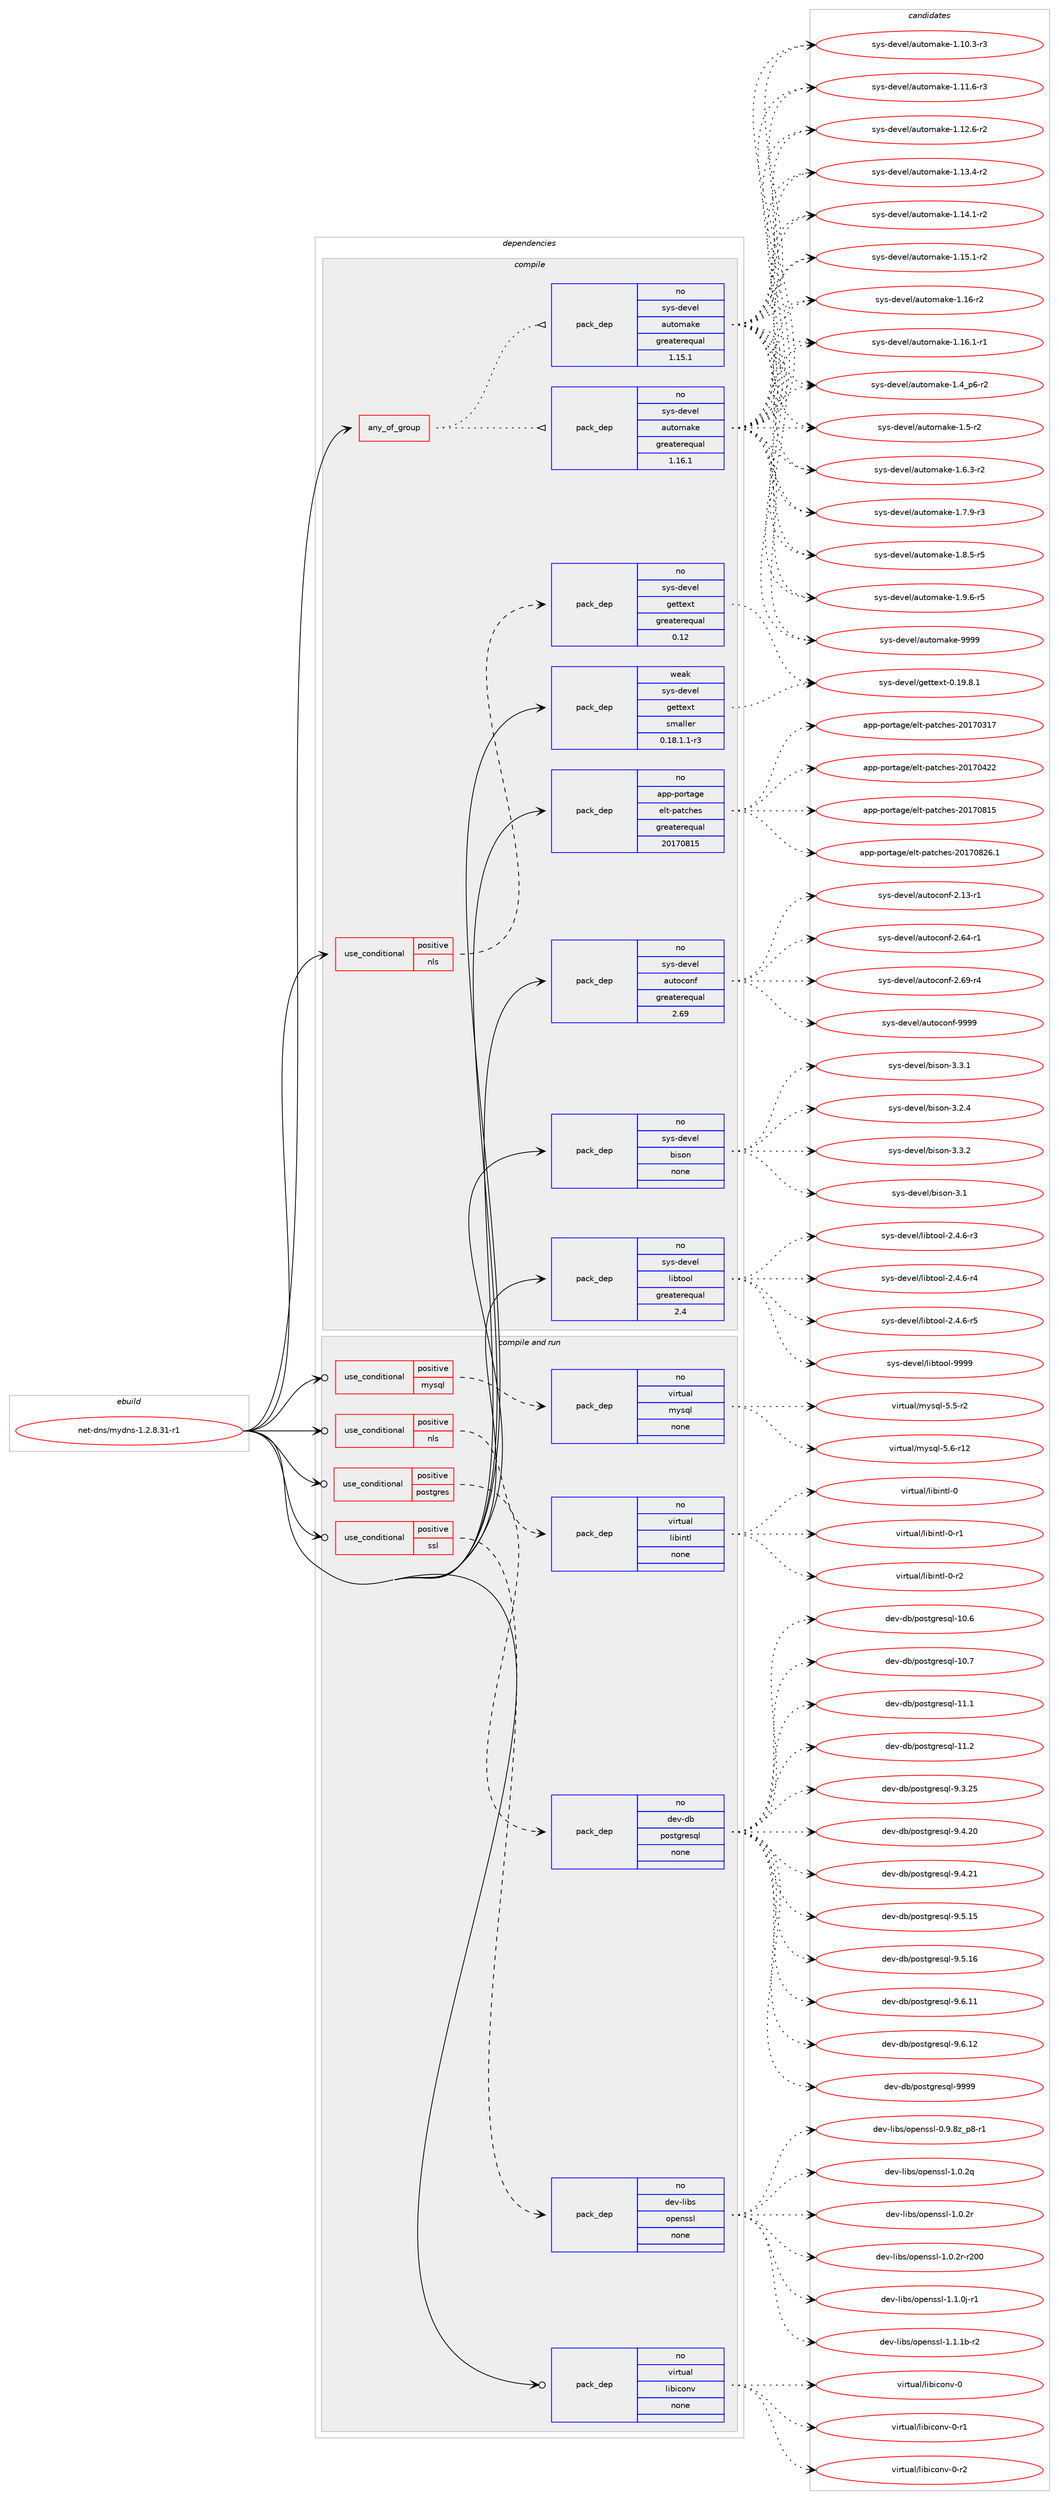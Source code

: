 digraph prolog {

# *************
# Graph options
# *************

newrank=true;
concentrate=true;
compound=true;
graph [rankdir=LR,fontname=Helvetica,fontsize=10,ranksep=1.5];#, ranksep=2.5, nodesep=0.2];
edge  [arrowhead=vee];
node  [fontname=Helvetica,fontsize=10];

# **********
# The ebuild
# **********

subgraph cluster_leftcol {
color=gray;
rank=same;
label=<<i>ebuild</i>>;
id [label="net-dns/mydns-1.2.8.31-r1", color=red, width=4, href="../net-dns/mydns-1.2.8.31-r1.svg"];
}

# ****************
# The dependencies
# ****************

subgraph cluster_midcol {
color=gray;
label=<<i>dependencies</i>>;
subgraph cluster_compile {
fillcolor="#eeeeee";
style=filled;
label=<<i>compile</i>>;
subgraph any25949 {
dependency1650916 [label=<<TABLE BORDER="0" CELLBORDER="1" CELLSPACING="0" CELLPADDING="4"><TR><TD CELLPADDING="10">any_of_group</TD></TR></TABLE>>, shape=none, color=red];subgraph pack1180217 {
dependency1650917 [label=<<TABLE BORDER="0" CELLBORDER="1" CELLSPACING="0" CELLPADDING="4" WIDTH="220"><TR><TD ROWSPAN="6" CELLPADDING="30">pack_dep</TD></TR><TR><TD WIDTH="110">no</TD></TR><TR><TD>sys-devel</TD></TR><TR><TD>automake</TD></TR><TR><TD>greaterequal</TD></TR><TR><TD>1.16.1</TD></TR></TABLE>>, shape=none, color=blue];
}
dependency1650916:e -> dependency1650917:w [weight=20,style="dotted",arrowhead="oinv"];
subgraph pack1180218 {
dependency1650918 [label=<<TABLE BORDER="0" CELLBORDER="1" CELLSPACING="0" CELLPADDING="4" WIDTH="220"><TR><TD ROWSPAN="6" CELLPADDING="30">pack_dep</TD></TR><TR><TD WIDTH="110">no</TD></TR><TR><TD>sys-devel</TD></TR><TR><TD>automake</TD></TR><TR><TD>greaterequal</TD></TR><TR><TD>1.15.1</TD></TR></TABLE>>, shape=none, color=blue];
}
dependency1650916:e -> dependency1650918:w [weight=20,style="dotted",arrowhead="oinv"];
}
id:e -> dependency1650916:w [weight=20,style="solid",arrowhead="vee"];
subgraph cond443969 {
dependency1650919 [label=<<TABLE BORDER="0" CELLBORDER="1" CELLSPACING="0" CELLPADDING="4"><TR><TD ROWSPAN="3" CELLPADDING="10">use_conditional</TD></TR><TR><TD>positive</TD></TR><TR><TD>nls</TD></TR></TABLE>>, shape=none, color=red];
subgraph pack1180219 {
dependency1650920 [label=<<TABLE BORDER="0" CELLBORDER="1" CELLSPACING="0" CELLPADDING="4" WIDTH="220"><TR><TD ROWSPAN="6" CELLPADDING="30">pack_dep</TD></TR><TR><TD WIDTH="110">no</TD></TR><TR><TD>sys-devel</TD></TR><TR><TD>gettext</TD></TR><TR><TD>greaterequal</TD></TR><TR><TD>0.12</TD></TR></TABLE>>, shape=none, color=blue];
}
dependency1650919:e -> dependency1650920:w [weight=20,style="dashed",arrowhead="vee"];
}
id:e -> dependency1650919:w [weight=20,style="solid",arrowhead="vee"];
subgraph pack1180220 {
dependency1650921 [label=<<TABLE BORDER="0" CELLBORDER="1" CELLSPACING="0" CELLPADDING="4" WIDTH="220"><TR><TD ROWSPAN="6" CELLPADDING="30">pack_dep</TD></TR><TR><TD WIDTH="110">no</TD></TR><TR><TD>app-portage</TD></TR><TR><TD>elt-patches</TD></TR><TR><TD>greaterequal</TD></TR><TR><TD>20170815</TD></TR></TABLE>>, shape=none, color=blue];
}
id:e -> dependency1650921:w [weight=20,style="solid",arrowhead="vee"];
subgraph pack1180221 {
dependency1650922 [label=<<TABLE BORDER="0" CELLBORDER="1" CELLSPACING="0" CELLPADDING="4" WIDTH="220"><TR><TD ROWSPAN="6" CELLPADDING="30">pack_dep</TD></TR><TR><TD WIDTH="110">no</TD></TR><TR><TD>sys-devel</TD></TR><TR><TD>autoconf</TD></TR><TR><TD>greaterequal</TD></TR><TR><TD>2.69</TD></TR></TABLE>>, shape=none, color=blue];
}
id:e -> dependency1650922:w [weight=20,style="solid",arrowhead="vee"];
subgraph pack1180222 {
dependency1650923 [label=<<TABLE BORDER="0" CELLBORDER="1" CELLSPACING="0" CELLPADDING="4" WIDTH="220"><TR><TD ROWSPAN="6" CELLPADDING="30">pack_dep</TD></TR><TR><TD WIDTH="110">no</TD></TR><TR><TD>sys-devel</TD></TR><TR><TD>bison</TD></TR><TR><TD>none</TD></TR><TR><TD></TD></TR></TABLE>>, shape=none, color=blue];
}
id:e -> dependency1650923:w [weight=20,style="solid",arrowhead="vee"];
subgraph pack1180223 {
dependency1650924 [label=<<TABLE BORDER="0" CELLBORDER="1" CELLSPACING="0" CELLPADDING="4" WIDTH="220"><TR><TD ROWSPAN="6" CELLPADDING="30">pack_dep</TD></TR><TR><TD WIDTH="110">no</TD></TR><TR><TD>sys-devel</TD></TR><TR><TD>libtool</TD></TR><TR><TD>greaterequal</TD></TR><TR><TD>2.4</TD></TR></TABLE>>, shape=none, color=blue];
}
id:e -> dependency1650924:w [weight=20,style="solid",arrowhead="vee"];
subgraph pack1180224 {
dependency1650925 [label=<<TABLE BORDER="0" CELLBORDER="1" CELLSPACING="0" CELLPADDING="4" WIDTH="220"><TR><TD ROWSPAN="6" CELLPADDING="30">pack_dep</TD></TR><TR><TD WIDTH="110">weak</TD></TR><TR><TD>sys-devel</TD></TR><TR><TD>gettext</TD></TR><TR><TD>smaller</TD></TR><TR><TD>0.18.1.1-r3</TD></TR></TABLE>>, shape=none, color=blue];
}
id:e -> dependency1650925:w [weight=20,style="solid",arrowhead="vee"];
}
subgraph cluster_compileandrun {
fillcolor="#eeeeee";
style=filled;
label=<<i>compile and run</i>>;
subgraph cond443970 {
dependency1650926 [label=<<TABLE BORDER="0" CELLBORDER="1" CELLSPACING="0" CELLPADDING="4"><TR><TD ROWSPAN="3" CELLPADDING="10">use_conditional</TD></TR><TR><TD>positive</TD></TR><TR><TD>mysql</TD></TR></TABLE>>, shape=none, color=red];
subgraph pack1180225 {
dependency1650927 [label=<<TABLE BORDER="0" CELLBORDER="1" CELLSPACING="0" CELLPADDING="4" WIDTH="220"><TR><TD ROWSPAN="6" CELLPADDING="30">pack_dep</TD></TR><TR><TD WIDTH="110">no</TD></TR><TR><TD>virtual</TD></TR><TR><TD>mysql</TD></TR><TR><TD>none</TD></TR><TR><TD></TD></TR></TABLE>>, shape=none, color=blue];
}
dependency1650926:e -> dependency1650927:w [weight=20,style="dashed",arrowhead="vee"];
}
id:e -> dependency1650926:w [weight=20,style="solid",arrowhead="odotvee"];
subgraph cond443971 {
dependency1650928 [label=<<TABLE BORDER="0" CELLBORDER="1" CELLSPACING="0" CELLPADDING="4"><TR><TD ROWSPAN="3" CELLPADDING="10">use_conditional</TD></TR><TR><TD>positive</TD></TR><TR><TD>nls</TD></TR></TABLE>>, shape=none, color=red];
subgraph pack1180226 {
dependency1650929 [label=<<TABLE BORDER="0" CELLBORDER="1" CELLSPACING="0" CELLPADDING="4" WIDTH="220"><TR><TD ROWSPAN="6" CELLPADDING="30">pack_dep</TD></TR><TR><TD WIDTH="110">no</TD></TR><TR><TD>virtual</TD></TR><TR><TD>libintl</TD></TR><TR><TD>none</TD></TR><TR><TD></TD></TR></TABLE>>, shape=none, color=blue];
}
dependency1650928:e -> dependency1650929:w [weight=20,style="dashed",arrowhead="vee"];
}
id:e -> dependency1650928:w [weight=20,style="solid",arrowhead="odotvee"];
subgraph cond443972 {
dependency1650930 [label=<<TABLE BORDER="0" CELLBORDER="1" CELLSPACING="0" CELLPADDING="4"><TR><TD ROWSPAN="3" CELLPADDING="10">use_conditional</TD></TR><TR><TD>positive</TD></TR><TR><TD>postgres</TD></TR></TABLE>>, shape=none, color=red];
subgraph pack1180227 {
dependency1650931 [label=<<TABLE BORDER="0" CELLBORDER="1" CELLSPACING="0" CELLPADDING="4" WIDTH="220"><TR><TD ROWSPAN="6" CELLPADDING="30">pack_dep</TD></TR><TR><TD WIDTH="110">no</TD></TR><TR><TD>dev-db</TD></TR><TR><TD>postgresql</TD></TR><TR><TD>none</TD></TR><TR><TD></TD></TR></TABLE>>, shape=none, color=blue];
}
dependency1650930:e -> dependency1650931:w [weight=20,style="dashed",arrowhead="vee"];
}
id:e -> dependency1650930:w [weight=20,style="solid",arrowhead="odotvee"];
subgraph cond443973 {
dependency1650932 [label=<<TABLE BORDER="0" CELLBORDER="1" CELLSPACING="0" CELLPADDING="4"><TR><TD ROWSPAN="3" CELLPADDING="10">use_conditional</TD></TR><TR><TD>positive</TD></TR><TR><TD>ssl</TD></TR></TABLE>>, shape=none, color=red];
subgraph pack1180228 {
dependency1650933 [label=<<TABLE BORDER="0" CELLBORDER="1" CELLSPACING="0" CELLPADDING="4" WIDTH="220"><TR><TD ROWSPAN="6" CELLPADDING="30">pack_dep</TD></TR><TR><TD WIDTH="110">no</TD></TR><TR><TD>dev-libs</TD></TR><TR><TD>openssl</TD></TR><TR><TD>none</TD></TR><TR><TD></TD></TR></TABLE>>, shape=none, color=blue];
}
dependency1650932:e -> dependency1650933:w [weight=20,style="dashed",arrowhead="vee"];
}
id:e -> dependency1650932:w [weight=20,style="solid",arrowhead="odotvee"];
subgraph pack1180229 {
dependency1650934 [label=<<TABLE BORDER="0" CELLBORDER="1" CELLSPACING="0" CELLPADDING="4" WIDTH="220"><TR><TD ROWSPAN="6" CELLPADDING="30">pack_dep</TD></TR><TR><TD WIDTH="110">no</TD></TR><TR><TD>virtual</TD></TR><TR><TD>libiconv</TD></TR><TR><TD>none</TD></TR><TR><TD></TD></TR></TABLE>>, shape=none, color=blue];
}
id:e -> dependency1650934:w [weight=20,style="solid",arrowhead="odotvee"];
}
subgraph cluster_run {
fillcolor="#eeeeee";
style=filled;
label=<<i>run</i>>;
}
}

# **************
# The candidates
# **************

subgraph cluster_choices {
rank=same;
color=gray;
label=<<i>candidates</i>>;

subgraph choice1180217 {
color=black;
nodesep=1;
choice11512111545100101118101108479711711611110997107101454946494846514511451 [label="sys-devel/automake-1.10.3-r3", color=red, width=4,href="../sys-devel/automake-1.10.3-r3.svg"];
choice11512111545100101118101108479711711611110997107101454946494946544511451 [label="sys-devel/automake-1.11.6-r3", color=red, width=4,href="../sys-devel/automake-1.11.6-r3.svg"];
choice11512111545100101118101108479711711611110997107101454946495046544511450 [label="sys-devel/automake-1.12.6-r2", color=red, width=4,href="../sys-devel/automake-1.12.6-r2.svg"];
choice11512111545100101118101108479711711611110997107101454946495146524511450 [label="sys-devel/automake-1.13.4-r2", color=red, width=4,href="../sys-devel/automake-1.13.4-r2.svg"];
choice11512111545100101118101108479711711611110997107101454946495246494511450 [label="sys-devel/automake-1.14.1-r2", color=red, width=4,href="../sys-devel/automake-1.14.1-r2.svg"];
choice11512111545100101118101108479711711611110997107101454946495346494511450 [label="sys-devel/automake-1.15.1-r2", color=red, width=4,href="../sys-devel/automake-1.15.1-r2.svg"];
choice1151211154510010111810110847971171161111099710710145494649544511450 [label="sys-devel/automake-1.16-r2", color=red, width=4,href="../sys-devel/automake-1.16-r2.svg"];
choice11512111545100101118101108479711711611110997107101454946495446494511449 [label="sys-devel/automake-1.16.1-r1", color=red, width=4,href="../sys-devel/automake-1.16.1-r1.svg"];
choice115121115451001011181011084797117116111109971071014549465295112544511450 [label="sys-devel/automake-1.4_p6-r2", color=red, width=4,href="../sys-devel/automake-1.4_p6-r2.svg"];
choice11512111545100101118101108479711711611110997107101454946534511450 [label="sys-devel/automake-1.5-r2", color=red, width=4,href="../sys-devel/automake-1.5-r2.svg"];
choice115121115451001011181011084797117116111109971071014549465446514511450 [label="sys-devel/automake-1.6.3-r2", color=red, width=4,href="../sys-devel/automake-1.6.3-r2.svg"];
choice115121115451001011181011084797117116111109971071014549465546574511451 [label="sys-devel/automake-1.7.9-r3", color=red, width=4,href="../sys-devel/automake-1.7.9-r3.svg"];
choice115121115451001011181011084797117116111109971071014549465646534511453 [label="sys-devel/automake-1.8.5-r5", color=red, width=4,href="../sys-devel/automake-1.8.5-r5.svg"];
choice115121115451001011181011084797117116111109971071014549465746544511453 [label="sys-devel/automake-1.9.6-r5", color=red, width=4,href="../sys-devel/automake-1.9.6-r5.svg"];
choice115121115451001011181011084797117116111109971071014557575757 [label="sys-devel/automake-9999", color=red, width=4,href="../sys-devel/automake-9999.svg"];
dependency1650917:e -> choice11512111545100101118101108479711711611110997107101454946494846514511451:w [style=dotted,weight="100"];
dependency1650917:e -> choice11512111545100101118101108479711711611110997107101454946494946544511451:w [style=dotted,weight="100"];
dependency1650917:e -> choice11512111545100101118101108479711711611110997107101454946495046544511450:w [style=dotted,weight="100"];
dependency1650917:e -> choice11512111545100101118101108479711711611110997107101454946495146524511450:w [style=dotted,weight="100"];
dependency1650917:e -> choice11512111545100101118101108479711711611110997107101454946495246494511450:w [style=dotted,weight="100"];
dependency1650917:e -> choice11512111545100101118101108479711711611110997107101454946495346494511450:w [style=dotted,weight="100"];
dependency1650917:e -> choice1151211154510010111810110847971171161111099710710145494649544511450:w [style=dotted,weight="100"];
dependency1650917:e -> choice11512111545100101118101108479711711611110997107101454946495446494511449:w [style=dotted,weight="100"];
dependency1650917:e -> choice115121115451001011181011084797117116111109971071014549465295112544511450:w [style=dotted,weight="100"];
dependency1650917:e -> choice11512111545100101118101108479711711611110997107101454946534511450:w [style=dotted,weight="100"];
dependency1650917:e -> choice115121115451001011181011084797117116111109971071014549465446514511450:w [style=dotted,weight="100"];
dependency1650917:e -> choice115121115451001011181011084797117116111109971071014549465546574511451:w [style=dotted,weight="100"];
dependency1650917:e -> choice115121115451001011181011084797117116111109971071014549465646534511453:w [style=dotted,weight="100"];
dependency1650917:e -> choice115121115451001011181011084797117116111109971071014549465746544511453:w [style=dotted,weight="100"];
dependency1650917:e -> choice115121115451001011181011084797117116111109971071014557575757:w [style=dotted,weight="100"];
}
subgraph choice1180218 {
color=black;
nodesep=1;
choice11512111545100101118101108479711711611110997107101454946494846514511451 [label="sys-devel/automake-1.10.3-r3", color=red, width=4,href="../sys-devel/automake-1.10.3-r3.svg"];
choice11512111545100101118101108479711711611110997107101454946494946544511451 [label="sys-devel/automake-1.11.6-r3", color=red, width=4,href="../sys-devel/automake-1.11.6-r3.svg"];
choice11512111545100101118101108479711711611110997107101454946495046544511450 [label="sys-devel/automake-1.12.6-r2", color=red, width=4,href="../sys-devel/automake-1.12.6-r2.svg"];
choice11512111545100101118101108479711711611110997107101454946495146524511450 [label="sys-devel/automake-1.13.4-r2", color=red, width=4,href="../sys-devel/automake-1.13.4-r2.svg"];
choice11512111545100101118101108479711711611110997107101454946495246494511450 [label="sys-devel/automake-1.14.1-r2", color=red, width=4,href="../sys-devel/automake-1.14.1-r2.svg"];
choice11512111545100101118101108479711711611110997107101454946495346494511450 [label="sys-devel/automake-1.15.1-r2", color=red, width=4,href="../sys-devel/automake-1.15.1-r2.svg"];
choice1151211154510010111810110847971171161111099710710145494649544511450 [label="sys-devel/automake-1.16-r2", color=red, width=4,href="../sys-devel/automake-1.16-r2.svg"];
choice11512111545100101118101108479711711611110997107101454946495446494511449 [label="sys-devel/automake-1.16.1-r1", color=red, width=4,href="../sys-devel/automake-1.16.1-r1.svg"];
choice115121115451001011181011084797117116111109971071014549465295112544511450 [label="sys-devel/automake-1.4_p6-r2", color=red, width=4,href="../sys-devel/automake-1.4_p6-r2.svg"];
choice11512111545100101118101108479711711611110997107101454946534511450 [label="sys-devel/automake-1.5-r2", color=red, width=4,href="../sys-devel/automake-1.5-r2.svg"];
choice115121115451001011181011084797117116111109971071014549465446514511450 [label="sys-devel/automake-1.6.3-r2", color=red, width=4,href="../sys-devel/automake-1.6.3-r2.svg"];
choice115121115451001011181011084797117116111109971071014549465546574511451 [label="sys-devel/automake-1.7.9-r3", color=red, width=4,href="../sys-devel/automake-1.7.9-r3.svg"];
choice115121115451001011181011084797117116111109971071014549465646534511453 [label="sys-devel/automake-1.8.5-r5", color=red, width=4,href="../sys-devel/automake-1.8.5-r5.svg"];
choice115121115451001011181011084797117116111109971071014549465746544511453 [label="sys-devel/automake-1.9.6-r5", color=red, width=4,href="../sys-devel/automake-1.9.6-r5.svg"];
choice115121115451001011181011084797117116111109971071014557575757 [label="sys-devel/automake-9999", color=red, width=4,href="../sys-devel/automake-9999.svg"];
dependency1650918:e -> choice11512111545100101118101108479711711611110997107101454946494846514511451:w [style=dotted,weight="100"];
dependency1650918:e -> choice11512111545100101118101108479711711611110997107101454946494946544511451:w [style=dotted,weight="100"];
dependency1650918:e -> choice11512111545100101118101108479711711611110997107101454946495046544511450:w [style=dotted,weight="100"];
dependency1650918:e -> choice11512111545100101118101108479711711611110997107101454946495146524511450:w [style=dotted,weight="100"];
dependency1650918:e -> choice11512111545100101118101108479711711611110997107101454946495246494511450:w [style=dotted,weight="100"];
dependency1650918:e -> choice11512111545100101118101108479711711611110997107101454946495346494511450:w [style=dotted,weight="100"];
dependency1650918:e -> choice1151211154510010111810110847971171161111099710710145494649544511450:w [style=dotted,weight="100"];
dependency1650918:e -> choice11512111545100101118101108479711711611110997107101454946495446494511449:w [style=dotted,weight="100"];
dependency1650918:e -> choice115121115451001011181011084797117116111109971071014549465295112544511450:w [style=dotted,weight="100"];
dependency1650918:e -> choice11512111545100101118101108479711711611110997107101454946534511450:w [style=dotted,weight="100"];
dependency1650918:e -> choice115121115451001011181011084797117116111109971071014549465446514511450:w [style=dotted,weight="100"];
dependency1650918:e -> choice115121115451001011181011084797117116111109971071014549465546574511451:w [style=dotted,weight="100"];
dependency1650918:e -> choice115121115451001011181011084797117116111109971071014549465646534511453:w [style=dotted,weight="100"];
dependency1650918:e -> choice115121115451001011181011084797117116111109971071014549465746544511453:w [style=dotted,weight="100"];
dependency1650918:e -> choice115121115451001011181011084797117116111109971071014557575757:w [style=dotted,weight="100"];
}
subgraph choice1180219 {
color=black;
nodesep=1;
choice1151211154510010111810110847103101116116101120116454846495746564649 [label="sys-devel/gettext-0.19.8.1", color=red, width=4,href="../sys-devel/gettext-0.19.8.1.svg"];
dependency1650920:e -> choice1151211154510010111810110847103101116116101120116454846495746564649:w [style=dotted,weight="100"];
}
subgraph choice1180220 {
color=black;
nodesep=1;
choice97112112451121111141169710310147101108116451129711699104101115455048495548514955 [label="app-portage/elt-patches-20170317", color=red, width=4,href="../app-portage/elt-patches-20170317.svg"];
choice97112112451121111141169710310147101108116451129711699104101115455048495548525050 [label="app-portage/elt-patches-20170422", color=red, width=4,href="../app-portage/elt-patches-20170422.svg"];
choice97112112451121111141169710310147101108116451129711699104101115455048495548564953 [label="app-portage/elt-patches-20170815", color=red, width=4,href="../app-portage/elt-patches-20170815.svg"];
choice971121124511211111411697103101471011081164511297116991041011154550484955485650544649 [label="app-portage/elt-patches-20170826.1", color=red, width=4,href="../app-portage/elt-patches-20170826.1.svg"];
dependency1650921:e -> choice97112112451121111141169710310147101108116451129711699104101115455048495548514955:w [style=dotted,weight="100"];
dependency1650921:e -> choice97112112451121111141169710310147101108116451129711699104101115455048495548525050:w [style=dotted,weight="100"];
dependency1650921:e -> choice97112112451121111141169710310147101108116451129711699104101115455048495548564953:w [style=dotted,weight="100"];
dependency1650921:e -> choice971121124511211111411697103101471011081164511297116991041011154550484955485650544649:w [style=dotted,weight="100"];
}
subgraph choice1180221 {
color=black;
nodesep=1;
choice1151211154510010111810110847971171161119911111010245504649514511449 [label="sys-devel/autoconf-2.13-r1", color=red, width=4,href="../sys-devel/autoconf-2.13-r1.svg"];
choice1151211154510010111810110847971171161119911111010245504654524511449 [label="sys-devel/autoconf-2.64-r1", color=red, width=4,href="../sys-devel/autoconf-2.64-r1.svg"];
choice1151211154510010111810110847971171161119911111010245504654574511452 [label="sys-devel/autoconf-2.69-r4", color=red, width=4,href="../sys-devel/autoconf-2.69-r4.svg"];
choice115121115451001011181011084797117116111991111101024557575757 [label="sys-devel/autoconf-9999", color=red, width=4,href="../sys-devel/autoconf-9999.svg"];
dependency1650922:e -> choice1151211154510010111810110847971171161119911111010245504649514511449:w [style=dotted,weight="100"];
dependency1650922:e -> choice1151211154510010111810110847971171161119911111010245504654524511449:w [style=dotted,weight="100"];
dependency1650922:e -> choice1151211154510010111810110847971171161119911111010245504654574511452:w [style=dotted,weight="100"];
dependency1650922:e -> choice115121115451001011181011084797117116111991111101024557575757:w [style=dotted,weight="100"];
}
subgraph choice1180222 {
color=black;
nodesep=1;
choice11512111545100101118101108479810511511111045514649 [label="sys-devel/bison-3.1", color=red, width=4,href="../sys-devel/bison-3.1.svg"];
choice115121115451001011181011084798105115111110455146504652 [label="sys-devel/bison-3.2.4", color=red, width=4,href="../sys-devel/bison-3.2.4.svg"];
choice115121115451001011181011084798105115111110455146514649 [label="sys-devel/bison-3.3.1", color=red, width=4,href="../sys-devel/bison-3.3.1.svg"];
choice115121115451001011181011084798105115111110455146514650 [label="sys-devel/bison-3.3.2", color=red, width=4,href="../sys-devel/bison-3.3.2.svg"];
dependency1650923:e -> choice11512111545100101118101108479810511511111045514649:w [style=dotted,weight="100"];
dependency1650923:e -> choice115121115451001011181011084798105115111110455146504652:w [style=dotted,weight="100"];
dependency1650923:e -> choice115121115451001011181011084798105115111110455146514649:w [style=dotted,weight="100"];
dependency1650923:e -> choice115121115451001011181011084798105115111110455146514650:w [style=dotted,weight="100"];
}
subgraph choice1180223 {
color=black;
nodesep=1;
choice1151211154510010111810110847108105981161111111084550465246544511451 [label="sys-devel/libtool-2.4.6-r3", color=red, width=4,href="../sys-devel/libtool-2.4.6-r3.svg"];
choice1151211154510010111810110847108105981161111111084550465246544511452 [label="sys-devel/libtool-2.4.6-r4", color=red, width=4,href="../sys-devel/libtool-2.4.6-r4.svg"];
choice1151211154510010111810110847108105981161111111084550465246544511453 [label="sys-devel/libtool-2.4.6-r5", color=red, width=4,href="../sys-devel/libtool-2.4.6-r5.svg"];
choice1151211154510010111810110847108105981161111111084557575757 [label="sys-devel/libtool-9999", color=red, width=4,href="../sys-devel/libtool-9999.svg"];
dependency1650924:e -> choice1151211154510010111810110847108105981161111111084550465246544511451:w [style=dotted,weight="100"];
dependency1650924:e -> choice1151211154510010111810110847108105981161111111084550465246544511452:w [style=dotted,weight="100"];
dependency1650924:e -> choice1151211154510010111810110847108105981161111111084550465246544511453:w [style=dotted,weight="100"];
dependency1650924:e -> choice1151211154510010111810110847108105981161111111084557575757:w [style=dotted,weight="100"];
}
subgraph choice1180224 {
color=black;
nodesep=1;
choice1151211154510010111810110847103101116116101120116454846495746564649 [label="sys-devel/gettext-0.19.8.1", color=red, width=4,href="../sys-devel/gettext-0.19.8.1.svg"];
dependency1650925:e -> choice1151211154510010111810110847103101116116101120116454846495746564649:w [style=dotted,weight="100"];
}
subgraph choice1180225 {
color=black;
nodesep=1;
choice1181051141161179710847109121115113108455346534511450 [label="virtual/mysql-5.5-r2", color=red, width=4,href="../virtual/mysql-5.5-r2.svg"];
choice118105114116117971084710912111511310845534654451144950 [label="virtual/mysql-5.6-r12", color=red, width=4,href="../virtual/mysql-5.6-r12.svg"];
dependency1650927:e -> choice1181051141161179710847109121115113108455346534511450:w [style=dotted,weight="100"];
dependency1650927:e -> choice118105114116117971084710912111511310845534654451144950:w [style=dotted,weight="100"];
}
subgraph choice1180226 {
color=black;
nodesep=1;
choice1181051141161179710847108105981051101161084548 [label="virtual/libintl-0", color=red, width=4,href="../virtual/libintl-0.svg"];
choice11810511411611797108471081059810511011610845484511449 [label="virtual/libintl-0-r1", color=red, width=4,href="../virtual/libintl-0-r1.svg"];
choice11810511411611797108471081059810511011610845484511450 [label="virtual/libintl-0-r2", color=red, width=4,href="../virtual/libintl-0-r2.svg"];
dependency1650929:e -> choice1181051141161179710847108105981051101161084548:w [style=dotted,weight="100"];
dependency1650929:e -> choice11810511411611797108471081059810511011610845484511449:w [style=dotted,weight="100"];
dependency1650929:e -> choice11810511411611797108471081059810511011610845484511450:w [style=dotted,weight="100"];
}
subgraph choice1180227 {
color=black;
nodesep=1;
choice1001011184510098471121111151161031141011151131084549484654 [label="dev-db/postgresql-10.6", color=red, width=4,href="../dev-db/postgresql-10.6.svg"];
choice1001011184510098471121111151161031141011151131084549484655 [label="dev-db/postgresql-10.7", color=red, width=4,href="../dev-db/postgresql-10.7.svg"];
choice1001011184510098471121111151161031141011151131084549494649 [label="dev-db/postgresql-11.1", color=red, width=4,href="../dev-db/postgresql-11.1.svg"];
choice1001011184510098471121111151161031141011151131084549494650 [label="dev-db/postgresql-11.2", color=red, width=4,href="../dev-db/postgresql-11.2.svg"];
choice10010111845100984711211111511610311410111511310845574651465053 [label="dev-db/postgresql-9.3.25", color=red, width=4,href="../dev-db/postgresql-9.3.25.svg"];
choice10010111845100984711211111511610311410111511310845574652465048 [label="dev-db/postgresql-9.4.20", color=red, width=4,href="../dev-db/postgresql-9.4.20.svg"];
choice10010111845100984711211111511610311410111511310845574652465049 [label="dev-db/postgresql-9.4.21", color=red, width=4,href="../dev-db/postgresql-9.4.21.svg"];
choice10010111845100984711211111511610311410111511310845574653464953 [label="dev-db/postgresql-9.5.15", color=red, width=4,href="../dev-db/postgresql-9.5.15.svg"];
choice10010111845100984711211111511610311410111511310845574653464954 [label="dev-db/postgresql-9.5.16", color=red, width=4,href="../dev-db/postgresql-9.5.16.svg"];
choice10010111845100984711211111511610311410111511310845574654464949 [label="dev-db/postgresql-9.6.11", color=red, width=4,href="../dev-db/postgresql-9.6.11.svg"];
choice10010111845100984711211111511610311410111511310845574654464950 [label="dev-db/postgresql-9.6.12", color=red, width=4,href="../dev-db/postgresql-9.6.12.svg"];
choice1001011184510098471121111151161031141011151131084557575757 [label="dev-db/postgresql-9999", color=red, width=4,href="../dev-db/postgresql-9999.svg"];
dependency1650931:e -> choice1001011184510098471121111151161031141011151131084549484654:w [style=dotted,weight="100"];
dependency1650931:e -> choice1001011184510098471121111151161031141011151131084549484655:w [style=dotted,weight="100"];
dependency1650931:e -> choice1001011184510098471121111151161031141011151131084549494649:w [style=dotted,weight="100"];
dependency1650931:e -> choice1001011184510098471121111151161031141011151131084549494650:w [style=dotted,weight="100"];
dependency1650931:e -> choice10010111845100984711211111511610311410111511310845574651465053:w [style=dotted,weight="100"];
dependency1650931:e -> choice10010111845100984711211111511610311410111511310845574652465048:w [style=dotted,weight="100"];
dependency1650931:e -> choice10010111845100984711211111511610311410111511310845574652465049:w [style=dotted,weight="100"];
dependency1650931:e -> choice10010111845100984711211111511610311410111511310845574653464953:w [style=dotted,weight="100"];
dependency1650931:e -> choice10010111845100984711211111511610311410111511310845574653464954:w [style=dotted,weight="100"];
dependency1650931:e -> choice10010111845100984711211111511610311410111511310845574654464949:w [style=dotted,weight="100"];
dependency1650931:e -> choice10010111845100984711211111511610311410111511310845574654464950:w [style=dotted,weight="100"];
dependency1650931:e -> choice1001011184510098471121111151161031141011151131084557575757:w [style=dotted,weight="100"];
}
subgraph choice1180228 {
color=black;
nodesep=1;
choice10010111845108105981154711111210111011511510845484657465612295112564511449 [label="dev-libs/openssl-0.9.8z_p8-r1", color=red, width=4,href="../dev-libs/openssl-0.9.8z_p8-r1.svg"];
choice100101118451081059811547111112101110115115108454946484650113 [label="dev-libs/openssl-1.0.2q", color=red, width=4,href="../dev-libs/openssl-1.0.2q.svg"];
choice100101118451081059811547111112101110115115108454946484650114 [label="dev-libs/openssl-1.0.2r", color=red, width=4,href="../dev-libs/openssl-1.0.2r.svg"];
choice10010111845108105981154711111210111011511510845494648465011445114504848 [label="dev-libs/openssl-1.0.2r-r200", color=red, width=4,href="../dev-libs/openssl-1.0.2r-r200.svg"];
choice1001011184510810598115471111121011101151151084549464946481064511449 [label="dev-libs/openssl-1.1.0j-r1", color=red, width=4,href="../dev-libs/openssl-1.1.0j-r1.svg"];
choice100101118451081059811547111112101110115115108454946494649984511450 [label="dev-libs/openssl-1.1.1b-r2", color=red, width=4,href="../dev-libs/openssl-1.1.1b-r2.svg"];
dependency1650933:e -> choice10010111845108105981154711111210111011511510845484657465612295112564511449:w [style=dotted,weight="100"];
dependency1650933:e -> choice100101118451081059811547111112101110115115108454946484650113:w [style=dotted,weight="100"];
dependency1650933:e -> choice100101118451081059811547111112101110115115108454946484650114:w [style=dotted,weight="100"];
dependency1650933:e -> choice10010111845108105981154711111210111011511510845494648465011445114504848:w [style=dotted,weight="100"];
dependency1650933:e -> choice1001011184510810598115471111121011101151151084549464946481064511449:w [style=dotted,weight="100"];
dependency1650933:e -> choice100101118451081059811547111112101110115115108454946494649984511450:w [style=dotted,weight="100"];
}
subgraph choice1180229 {
color=black;
nodesep=1;
choice118105114116117971084710810598105991111101184548 [label="virtual/libiconv-0", color=red, width=4,href="../virtual/libiconv-0.svg"];
choice1181051141161179710847108105981059911111011845484511449 [label="virtual/libiconv-0-r1", color=red, width=4,href="../virtual/libiconv-0-r1.svg"];
choice1181051141161179710847108105981059911111011845484511450 [label="virtual/libiconv-0-r2", color=red, width=4,href="../virtual/libiconv-0-r2.svg"];
dependency1650934:e -> choice118105114116117971084710810598105991111101184548:w [style=dotted,weight="100"];
dependency1650934:e -> choice1181051141161179710847108105981059911111011845484511449:w [style=dotted,weight="100"];
dependency1650934:e -> choice1181051141161179710847108105981059911111011845484511450:w [style=dotted,weight="100"];
}
}

}
